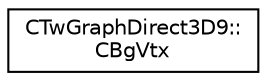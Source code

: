 digraph "Graphical Class Hierarchy"
{
  edge [fontname="Helvetica",fontsize="10",labelfontname="Helvetica",labelfontsize="10"];
  node [fontname="Helvetica",fontsize="10",shape=record];
  rankdir="LR";
  Node1 [label="CTwGraphDirect3D9::\lCBgVtx",height=0.2,width=0.4,color="black", fillcolor="white", style="filled",URL="$struct_c_tw_graph_direct3_d9_1_1_c_bg_vtx.html"];
}
